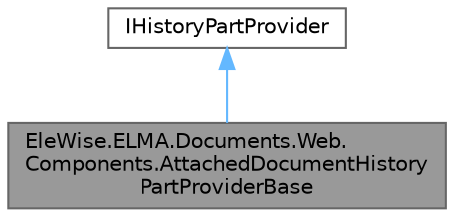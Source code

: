 digraph "EleWise.ELMA.Documents.Web.Components.AttachedDocumentHistoryPartProviderBase"
{
 // LATEX_PDF_SIZE
  bgcolor="transparent";
  edge [fontname=Helvetica,fontsize=10,labelfontname=Helvetica,labelfontsize=10];
  node [fontname=Helvetica,fontsize=10,shape=box,height=0.2,width=0.4];
  Node1 [id="Node000001",label="EleWise.ELMA.Documents.Web.\lComponents.AttachedDocumentHistory\lPartProviderBase",height=0.2,width=0.4,color="gray40", fillcolor="grey60", style="filled", fontcolor="black",tooltip="Базовый провайдер для блока истории действий с объектом. Добавляет блок с отображением вложенных доку..."];
  Node2 -> Node1 [id="edge1_Node000001_Node000002",dir="back",color="steelblue1",style="solid",tooltip=" "];
  Node2 [id="Node000002",label="IHistoryPartProvider",height=0.2,width=0.4,color="gray40", fillcolor="white", style="filled",tooltip=" "];
}
